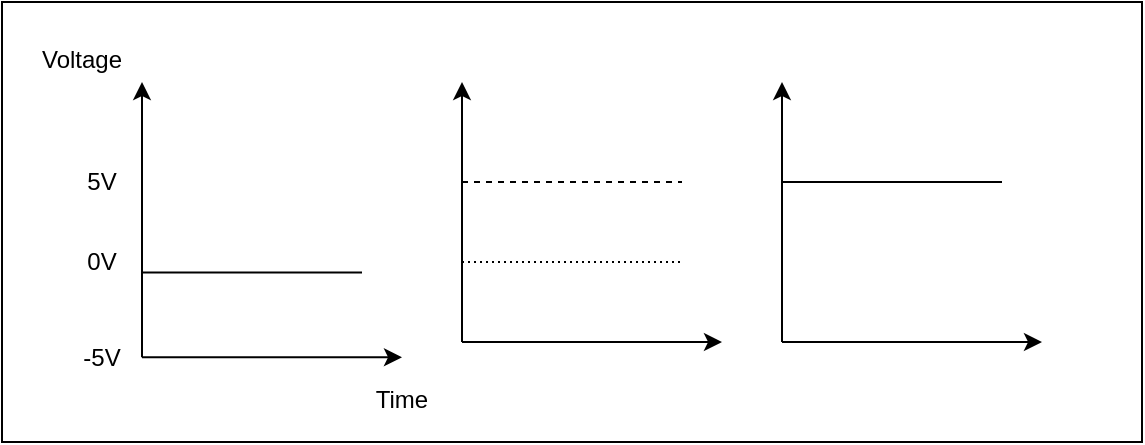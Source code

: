 <mxfile version="15.2.9" type="device"><diagram id="G9SQI3pR-8BLg-QKlcCL" name="Page-1"><mxGraphModel dx="946" dy="645" grid="1" gridSize="10" guides="1" tooltips="1" connect="1" arrows="1" fold="1" page="1" pageScale="1" pageWidth="827" pageHeight="1169" math="0" shadow="0"><root><mxCell id="0"/><mxCell id="1" parent="0"/><mxCell id="takEj7lWGqgL7_X8WxWw-5" value="" style="group" vertex="1" connectable="0" parent="1"><mxGeometry x="120" y="230" width="500" height="180" as="geometry"/></mxCell><mxCell id="takEj7lWGqgL7_X8WxWw-18" value="" style="rounded=0;whiteSpace=wrap;html=1;" vertex="1" parent="takEj7lWGqgL7_X8WxWw-5"><mxGeometry x="-70" y="-40" width="570" height="220" as="geometry"/></mxCell><mxCell id="takEj7lWGqgL7_X8WxWw-2" value="" style="endArrow=classic;html=1;" edge="1" parent="takEj7lWGqgL7_X8WxWw-5"><mxGeometry width="50" height="50" relative="1" as="geometry"><mxPoint y="137.647" as="sourcePoint"/><mxPoint as="targetPoint"/></mxGeometry></mxCell><mxCell id="takEj7lWGqgL7_X8WxWw-3" value="" style="endArrow=classic;html=1;" edge="1" parent="takEj7lWGqgL7_X8WxWw-5"><mxGeometry width="50" height="50" relative="1" as="geometry"><mxPoint y="137.647" as="sourcePoint"/><mxPoint x="130" y="137.647" as="targetPoint"/></mxGeometry></mxCell><mxCell id="takEj7lWGqgL7_X8WxWw-4" value="" style="endArrow=none;html=1;" edge="1" parent="takEj7lWGqgL7_X8WxWw-5"><mxGeometry width="50" height="50" relative="1" as="geometry"><mxPoint y="95.294" as="sourcePoint"/><mxPoint x="110" y="95.294" as="targetPoint"/></mxGeometry></mxCell><mxCell id="takEj7lWGqgL7_X8WxWw-19" value="Voltage" style="text;html=1;strokeColor=none;fillColor=none;align=center;verticalAlign=middle;whiteSpace=wrap;rounded=0;" vertex="1" parent="takEj7lWGqgL7_X8WxWw-5"><mxGeometry x="-50" y="-21.176" width="40" height="21.176" as="geometry"/></mxCell><mxCell id="takEj7lWGqgL7_X8WxWw-20" value="Time" style="text;html=1;strokeColor=none;fillColor=none;align=center;verticalAlign=middle;whiteSpace=wrap;rounded=0;" vertex="1" parent="takEj7lWGqgL7_X8WxWw-5"><mxGeometry x="110" y="148.235" width="40" height="21.176" as="geometry"/></mxCell><mxCell id="takEj7lWGqgL7_X8WxWw-21" value="-5V" style="text;html=1;strokeColor=none;fillColor=none;align=center;verticalAlign=middle;whiteSpace=wrap;rounded=0;" vertex="1" parent="takEj7lWGqgL7_X8WxWw-5"><mxGeometry x="-40" y="127.059" width="40" height="21.176" as="geometry"/></mxCell><mxCell id="takEj7lWGqgL7_X8WxWw-6" value="" style="group" vertex="1" connectable="0" parent="1"><mxGeometry x="280" y="230" width="130" height="130" as="geometry"/></mxCell><mxCell id="takEj7lWGqgL7_X8WxWw-7" value="" style="endArrow=classic;html=1;" edge="1" parent="takEj7lWGqgL7_X8WxWw-6"><mxGeometry width="50" height="50" relative="1" as="geometry"><mxPoint y="130" as="sourcePoint"/><mxPoint as="targetPoint"/></mxGeometry></mxCell><mxCell id="takEj7lWGqgL7_X8WxWw-8" value="" style="endArrow=classic;html=1;" edge="1" parent="takEj7lWGqgL7_X8WxWw-6"><mxGeometry width="50" height="50" relative="1" as="geometry"><mxPoint y="130" as="sourcePoint"/><mxPoint x="130" y="130" as="targetPoint"/></mxGeometry></mxCell><mxCell id="takEj7lWGqgL7_X8WxWw-12" value="" style="endArrow=none;html=1;dashed=1;dashPattern=1 2;" edge="1" parent="takEj7lWGqgL7_X8WxWw-6"><mxGeometry width="50" height="50" relative="1" as="geometry"><mxPoint y="90" as="sourcePoint"/><mxPoint x="110" y="90" as="targetPoint"/></mxGeometry></mxCell><mxCell id="takEj7lWGqgL7_X8WxWw-15" value="" style="endArrow=none;html=1;dashed=1;" edge="1" parent="takEj7lWGqgL7_X8WxWw-6"><mxGeometry width="50" height="50" relative="1" as="geometry"><mxPoint y="50" as="sourcePoint"/><mxPoint x="110" y="50" as="targetPoint"/></mxGeometry></mxCell><mxCell id="takEj7lWGqgL7_X8WxWw-9" value="" style="group" vertex="1" connectable="0" parent="1"><mxGeometry x="440" y="230" width="130" height="130" as="geometry"/></mxCell><mxCell id="takEj7lWGqgL7_X8WxWw-10" value="" style="endArrow=classic;html=1;" edge="1" parent="takEj7lWGqgL7_X8WxWw-9"><mxGeometry width="50" height="50" relative="1" as="geometry"><mxPoint y="130" as="sourcePoint"/><mxPoint as="targetPoint"/></mxGeometry></mxCell><mxCell id="takEj7lWGqgL7_X8WxWw-11" value="" style="endArrow=classic;html=1;" edge="1" parent="takEj7lWGqgL7_X8WxWw-9"><mxGeometry width="50" height="50" relative="1" as="geometry"><mxPoint y="130" as="sourcePoint"/><mxPoint x="130" y="130" as="targetPoint"/></mxGeometry></mxCell><mxCell id="takEj7lWGqgL7_X8WxWw-13" value="" style="endArrow=none;html=1;" edge="1" parent="takEj7lWGqgL7_X8WxWw-9"><mxGeometry width="50" height="50" relative="1" as="geometry"><mxPoint y="50" as="sourcePoint"/><mxPoint x="110" y="50" as="targetPoint"/></mxGeometry></mxCell><mxCell id="takEj7lWGqgL7_X8WxWw-16" value="0V" style="text;html=1;strokeColor=none;fillColor=none;align=center;verticalAlign=middle;whiteSpace=wrap;rounded=0;" vertex="1" parent="1"><mxGeometry x="80" y="310" width="40" height="20" as="geometry"/></mxCell><mxCell id="takEj7lWGqgL7_X8WxWw-17" value="5V" style="text;html=1;strokeColor=none;fillColor=none;align=center;verticalAlign=middle;whiteSpace=wrap;rounded=0;" vertex="1" parent="1"><mxGeometry x="80" y="270" width="40" height="20" as="geometry"/></mxCell></root></mxGraphModel></diagram></mxfile>